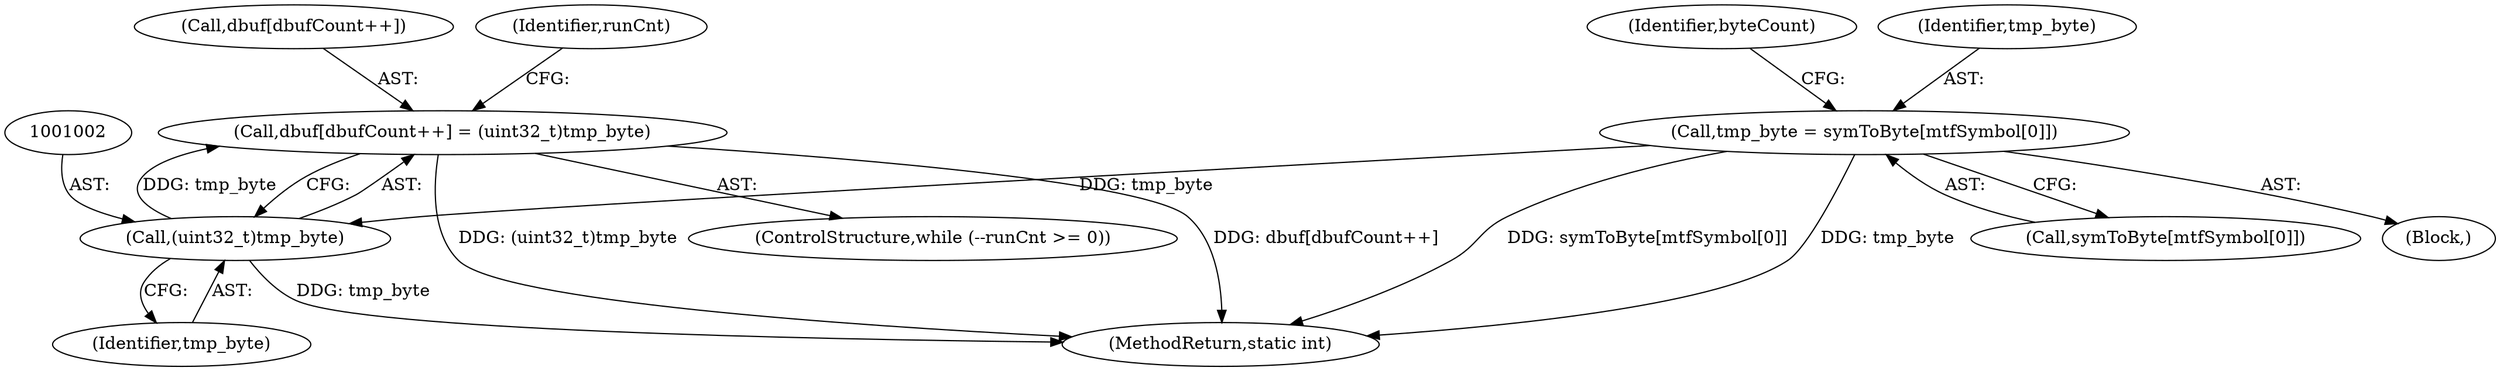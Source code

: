 digraph "0_busybox_0402cb32df015d9372578e3db27db47b33d5c7b0@array" {
"1000996" [label="(Call,dbuf[dbufCount++] = (uint32_t)tmp_byte)"];
"1001001" [label="(Call,(uint32_t)tmp_byte)"];
"1000979" [label="(Call,tmp_byte = symToByte[mtfSymbol[0]])"];
"1001003" [label="(Identifier,tmp_byte)"];
"1000981" [label="(Call,symToByte[mtfSymbol[0]])"];
"1000960" [label="(Block,)"];
"1000988" [label="(Identifier,byteCount)"];
"1000979" [label="(Call,tmp_byte = symToByte[mtfSymbol[0]])"];
"1001173" [label="(MethodReturn,static int)"];
"1000980" [label="(Identifier,tmp_byte)"];
"1000996" [label="(Call,dbuf[dbufCount++] = (uint32_t)tmp_byte)"];
"1001001" [label="(Call,(uint32_t)tmp_byte)"];
"1000991" [label="(ControlStructure,while (--runCnt >= 0))"];
"1000997" [label="(Call,dbuf[dbufCount++])"];
"1000994" [label="(Identifier,runCnt)"];
"1000996" -> "1000991"  [label="AST: "];
"1000996" -> "1001001"  [label="CFG: "];
"1000997" -> "1000996"  [label="AST: "];
"1001001" -> "1000996"  [label="AST: "];
"1000994" -> "1000996"  [label="CFG: "];
"1000996" -> "1001173"  [label="DDG: dbuf[dbufCount++]"];
"1000996" -> "1001173"  [label="DDG: (uint32_t)tmp_byte"];
"1001001" -> "1000996"  [label="DDG: tmp_byte"];
"1001001" -> "1001003"  [label="CFG: "];
"1001002" -> "1001001"  [label="AST: "];
"1001003" -> "1001001"  [label="AST: "];
"1001001" -> "1001173"  [label="DDG: tmp_byte"];
"1000979" -> "1001001"  [label="DDG: tmp_byte"];
"1000979" -> "1000960"  [label="AST: "];
"1000979" -> "1000981"  [label="CFG: "];
"1000980" -> "1000979"  [label="AST: "];
"1000981" -> "1000979"  [label="AST: "];
"1000988" -> "1000979"  [label="CFG: "];
"1000979" -> "1001173"  [label="DDG: symToByte[mtfSymbol[0]]"];
"1000979" -> "1001173"  [label="DDG: tmp_byte"];
}
